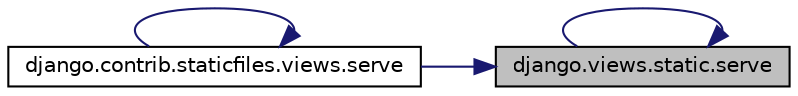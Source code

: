digraph "django.views.static.serve"
{
 // LATEX_PDF_SIZE
  edge [fontname="Helvetica",fontsize="10",labelfontname="Helvetica",labelfontsize="10"];
  node [fontname="Helvetica",fontsize="10",shape=record];
  rankdir="RL";
  Node1 [label="django.views.static.serve",height=0.2,width=0.4,color="black", fillcolor="grey75", style="filled", fontcolor="black",tooltip=" "];
  Node1 -> Node1 [dir="back",color="midnightblue",fontsize="10",style="solid",fontname="Helvetica"];
  Node1 -> Node2 [dir="back",color="midnightblue",fontsize="10",style="solid",fontname="Helvetica"];
  Node2 [label="django.contrib.staticfiles.views.serve",height=0.2,width=0.4,color="black", fillcolor="white", style="filled",URL="$d0/d80/namespacedjango_1_1contrib_1_1staticfiles_1_1views.html#ac05e731123ea8d9edb1ea2a707f8b899",tooltip=" "];
  Node2 -> Node2 [dir="back",color="midnightblue",fontsize="10",style="solid",fontname="Helvetica"];
}
